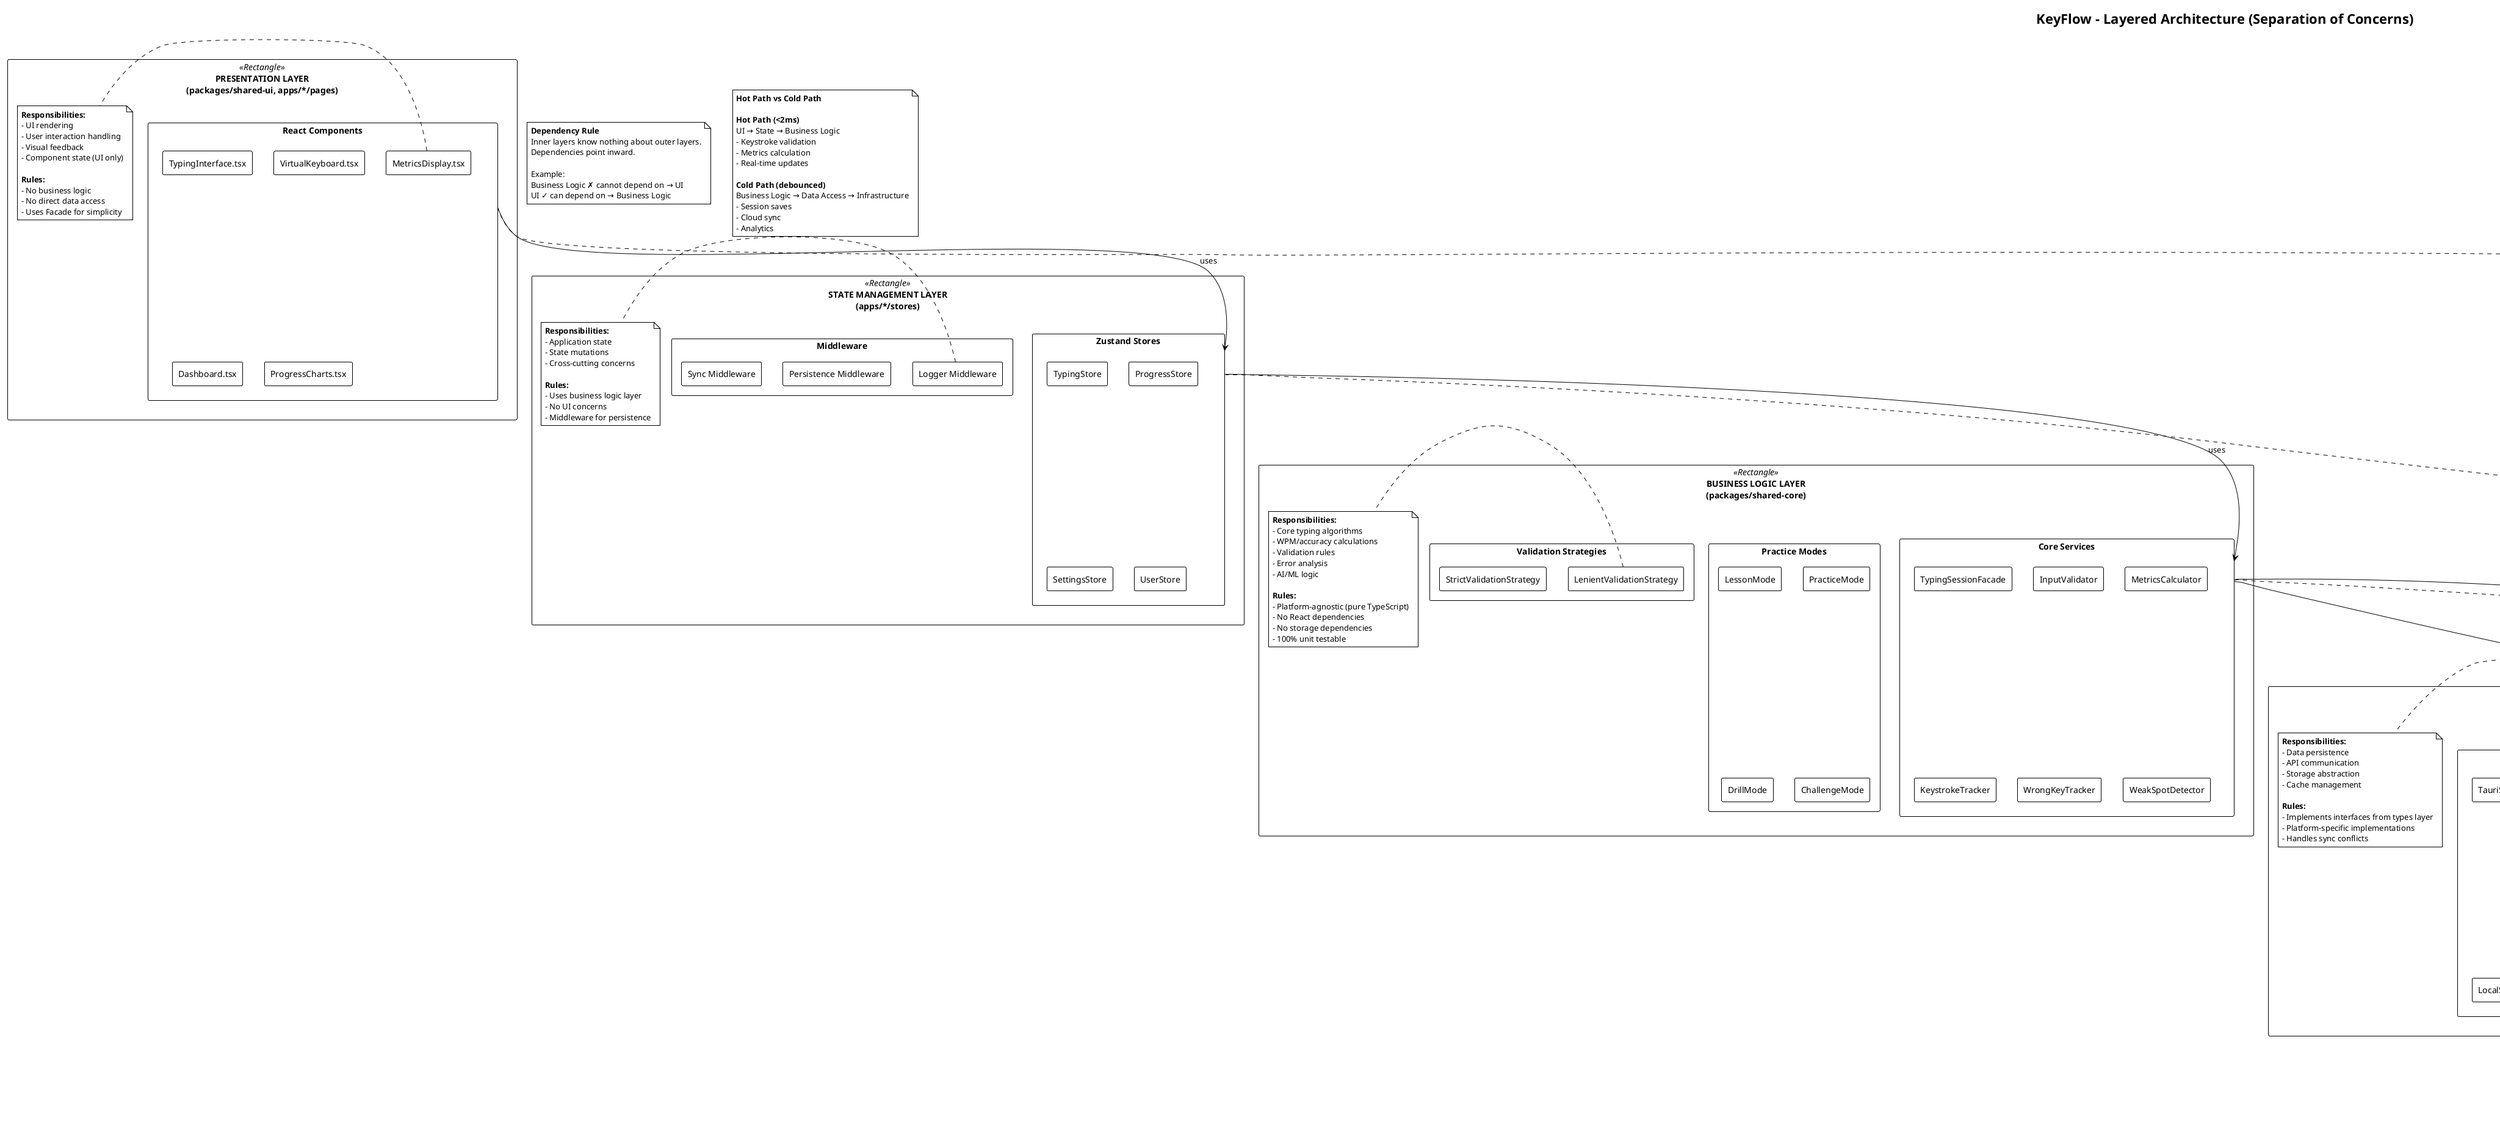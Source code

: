 @startuml KeyFlow Layered Architecture
!theme plain

title KeyFlow - Layered Architecture (Separation of Concerns)

skinparam componentStyle rectangle
skinparam packageStyle rectangle

' Presentation Layer
package "PRESENTATION LAYER\n(packages/shared-ui, apps/*/pages)" <<Rectangle>> {
  component "React Components" {
    [TypingInterface.tsx]
    [VirtualKeyboard.tsx]
    [Dashboard.tsx]
    [ProgressCharts.tsx]
    [MetricsDisplay.tsx]
  }
  
  note right
    <b>Responsibilities:</b>
    - UI rendering
    - User interaction handling
    - Visual feedback
    - Component state (UI only)
    
    <b>Rules:</b>
    - No business logic
    - No direct data access
    - Uses Facade for simplicity
  end note
}

' State Management Layer
package "STATE MANAGEMENT LAYER\n(apps/*/stores)" <<Rectangle>> {
  component "Zustand Stores" {
    [TypingStore]
    [ProgressStore]
    [SettingsStore]
    [UserStore]
  }
  
  component "Middleware" {
    [Persistence Middleware]
    [Sync Middleware]
    [Logger Middleware]
  }
  
  note right
    <b>Responsibilities:</b>
    - Application state
    - State mutations
    - Cross-cutting concerns
    
    <b>Rules:</b>
    - Uses business logic layer
    - No UI concerns
    - Middleware for persistence
  end note
}

' Business Logic Layer
package "BUSINESS LOGIC LAYER\n(packages/shared-core)" <<Rectangle>> {
  component "Core Services" {
    [TypingSessionFacade]
    [InputValidator]
    [MetricsCalculator]
    [KeystrokeTracker]
    [WrongKeyTracker]
    [WeakSpotDetector]
  }
  
  component "Practice Modes" {
    [LessonMode]
    [PracticeMode]
    [DrillMode]
    [ChallengeMode]
  }
  
  component "Validation Strategies" {
    [StrictValidationStrategy]
    [LenientValidationStrategy]
  }
  
  note right
    <b>Responsibilities:</b>
    - Core typing algorithms
    - WPM/accuracy calculations
    - Validation rules
    - Error analysis
    - AI/ML logic
    
    <b>Rules:</b>
    - Platform-agnostic (pure TypeScript)
    - No React dependencies
    - No storage dependencies
    - 100% unit testable
  end note
}

' Data Access Layer
package "DATA ACCESS LAYER\n(apps/*/adapters)" <<Rectangle>> {
  component "Storage Adapters" {
    [TauriStorageAdapter]
    [RESTStorageAdapter]
    [LocalStorageAdapter]
  }
  
  component "Repositories" {
    [SessionRepository]
    [UserRepository]
    [ExerciseRepository]
  }
  
  component "API Clients" {
    [AuthClient]
    [SessionClient]
    [ProgressClient]
  }
  
  note right
    <b>Responsibilities:</b>
    - Data persistence
    - API communication
    - Storage abstraction
    - Cache management
    
    <b>Rules:</b>
    - Implements interfaces from types layer
    - Platform-specific implementations
    - Handles sync conflicts
  end note
}

' Infrastructure Layer
package "INFRASTRUCTURE LAYER\n(apps/*/src-tauri, backend/)" <<Rectangle>> {
  component "Desktop Infrastructure" {
    [Tauri Commands]
    [Tauri Store Plugin]
    [System APIs]
    [Native Modules]
  }
  
  component "Backend Infrastructure" {
    [REST API Routes]
    [Database (PostgreSQL)]
    [Cache (Redis)]
    [Authentication]
  }
  
  note right
    <b>Responsibilities:</b>
    - OS/platform integration
    - Database operations
    - Network communication
    - System-level APIs
    
    <b>Rules:</b>
    - Platform-specific
    - No business logic
    - Performance optimized
  end note
}

' Cross-Cutting Layer
package "CROSS-CUTTING CONCERNS\n(packages/shared-types)" <<Rectangle>> {
  component "Type Definitions" {
    [Interfaces]
    [Type Aliases]
    [Enums]
    [Constants]
  }
  
  note right
    <b>Responsibilities:</b>
    - Shared type definitions
    - Interface contracts
    - Constants
    
    <b>Rules:</b>
    - No implementations
    - Pure type definitions
    - Shared across all layers
  end note
}

' Dependencies (top-down)
[React Components] --> [Zustand Stores] : uses
[Zustand Stores] --> [Core Services] : uses
[Core Services] --> [Storage Adapters] : uses (via interfaces)
[Core Services] --> [Repositories] : uses (via interfaces)
[Storage Adapters] --> [Desktop Infrastructure] : implements
[Storage Adapters] --> [Backend Infrastructure] : implements
[API Clients] --> [Backend Infrastructure] : calls

' Type dependencies
[React Components] ..> [Type Definitions] : imports
[Zustand Stores] ..> [Type Definitions] : imports
[Core Services] ..> [Type Definitions] : imports
[Storage Adapters] ..> [Type Definitions] : implements
[Repositories] ..> [Type Definitions] : implements

' Key interactions
note as N1
  <b>Dependency Rule</b>
  Inner layers know nothing about outer layers.
  Dependencies point inward.
  
  Example:
  Business Logic ✗ cannot depend on → UI
  UI ✓ can depend on → Business Logic
end note

note as N2
  <b>Hot Path vs Cold Path</b>
  
  <b>Hot Path (<2ms)</b>
  UI → State → Business Logic
  - Keystroke validation
  - Metrics calculation
  - Real-time updates
  
  <b>Cold Path (debounced)</b>
  Business Logic → Data Access → Infrastructure
  - Session saves
  - Cloud sync
  - Analytics
end note

@enduml

